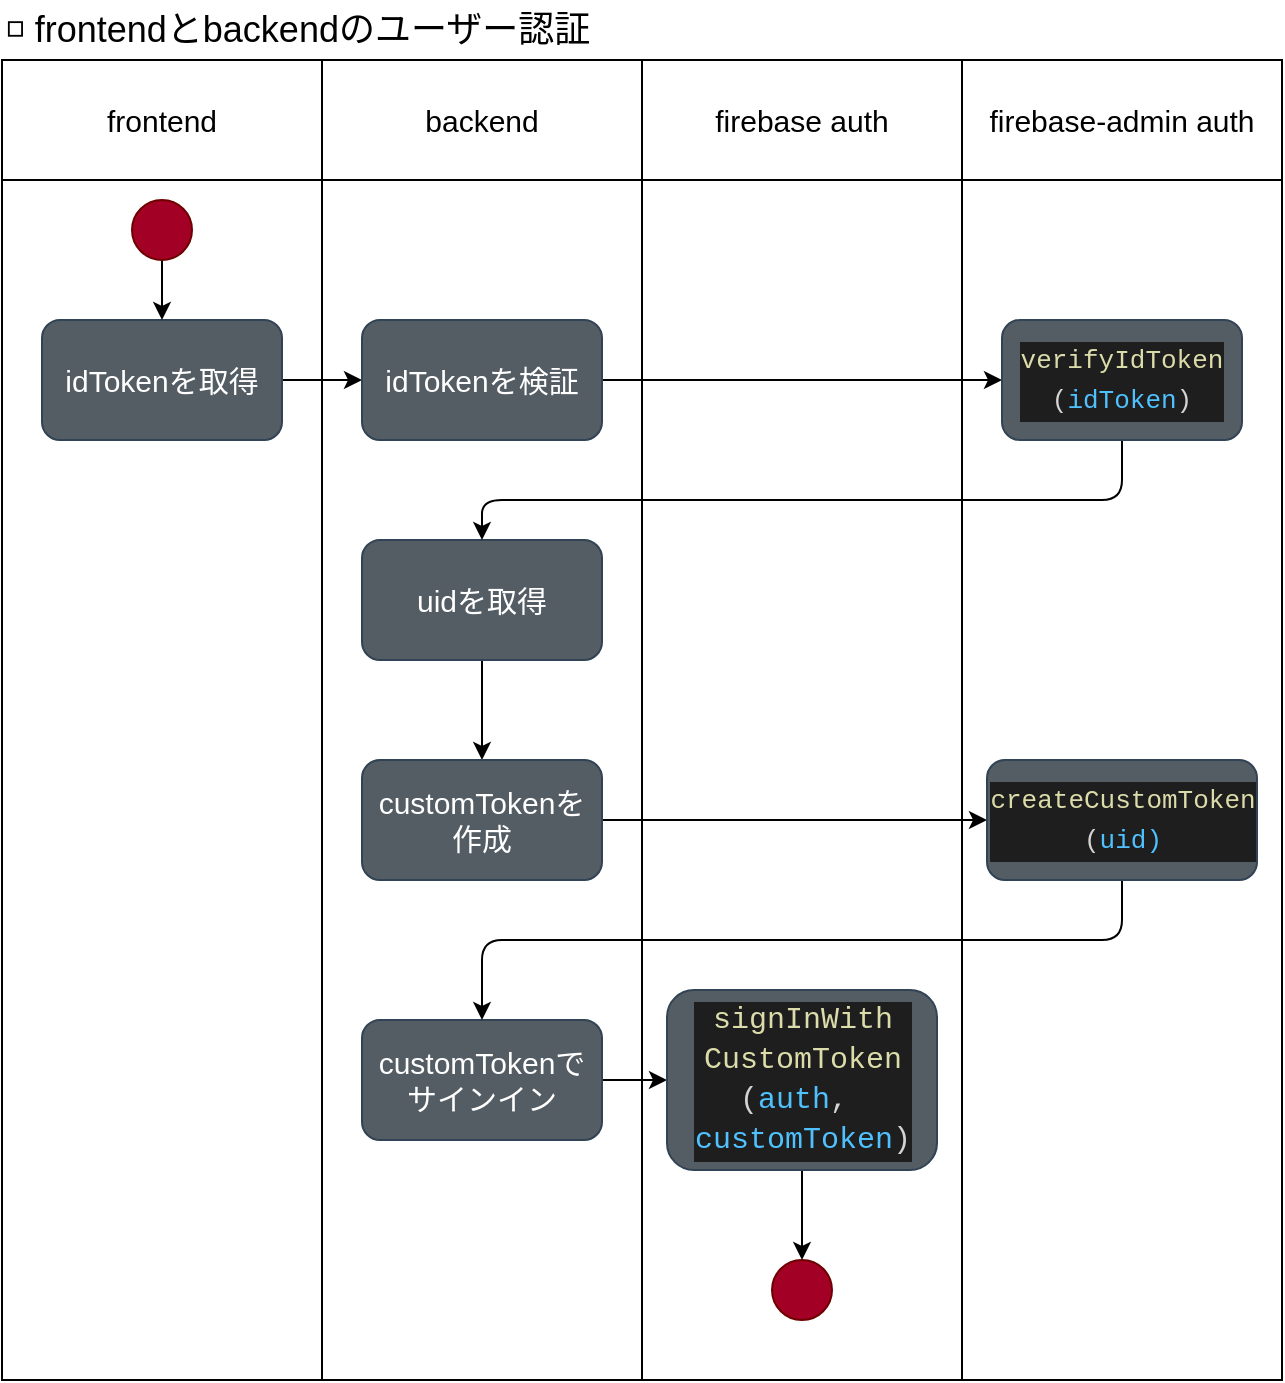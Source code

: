 <mxfile>
    <diagram id="z8kBm7TspygcvmiUF80F" name="ページ1">
        <mxGraphModel dx="840" dy="1090" grid="1" gridSize="10" guides="1" tooltips="1" connect="1" arrows="1" fold="1" page="1" pageScale="1" pageWidth="827" pageHeight="1169" math="0" shadow="0">
            <root>
                <mxCell id="0"/>
                <mxCell id="1" parent="0"/>
                <mxCell id="22" value="frontend" style="rounded=0;whiteSpace=wrap;html=1;fontSize=15;" parent="1" vertex="1">
                    <mxGeometry x="70" y="420" width="160" height="60" as="geometry"/>
                </mxCell>
                <mxCell id="26" value="firebase-admin auth" style="rounded=0;whiteSpace=wrap;html=1;fontSize=15;" parent="1" vertex="1">
                    <mxGeometry x="550" y="420" width="160" height="60" as="geometry"/>
                </mxCell>
                <mxCell id="27" value="firebase auth" style="rounded=0;whiteSpace=wrap;html=1;fontSize=15;" parent="1" vertex="1">
                    <mxGeometry x="390" y="420" width="160" height="60" as="geometry"/>
                </mxCell>
                <mxCell id="28" value="backend" style="rounded=0;whiteSpace=wrap;html=1;fontSize=15;" parent="1" vertex="1">
                    <mxGeometry x="230" y="420" width="160" height="60" as="geometry"/>
                </mxCell>
                <mxCell id="29" value="" style="rounded=0;whiteSpace=wrap;html=1;" parent="1" vertex="1">
                    <mxGeometry x="70" y="480" width="160" height="600" as="geometry"/>
                </mxCell>
                <mxCell id="30" value="" style="rounded=0;whiteSpace=wrap;html=1;" parent="1" vertex="1">
                    <mxGeometry x="550" y="480" width="160" height="600" as="geometry"/>
                </mxCell>
                <mxCell id="31" value="" style="rounded=0;whiteSpace=wrap;html=1;" parent="1" vertex="1">
                    <mxGeometry x="390" y="480" width="160" height="600" as="geometry"/>
                </mxCell>
                <mxCell id="32" value="" style="rounded=0;whiteSpace=wrap;html=1;" parent="1" vertex="1">
                    <mxGeometry x="230" y="480" width="160" height="600" as="geometry"/>
                </mxCell>
                <mxCell id="42" style="edgeStyle=none;html=1;exitX=1;exitY=0.5;exitDx=0;exitDy=0;entryX=0;entryY=0.5;entryDx=0;entryDy=0;fontSize=15;" parent="1" source="35" target="40" edge="1">
                    <mxGeometry relative="1" as="geometry"/>
                </mxCell>
                <mxCell id="35" value="idTokenを取得" style="rounded=1;whiteSpace=wrap;html=1;fontSize=15;fillColor=#545c64;fontColor=#ffffff;strokeColor=#314354;" parent="1" vertex="1">
                    <mxGeometry x="90" y="550" width="120" height="60" as="geometry"/>
                </mxCell>
                <mxCell id="39" style="edgeStyle=none;html=1;exitX=0.5;exitY=1;exitDx=0;exitDy=0;fontSize=15;" parent="1" source="36" target="35" edge="1">
                    <mxGeometry relative="1" as="geometry"/>
                </mxCell>
                <mxCell id="36" value="" style="ellipse;whiteSpace=wrap;html=1;aspect=fixed;fontSize=15;fillColor=#a20025;fontColor=#ffffff;strokeColor=#6F0000;" parent="1" vertex="1">
                    <mxGeometry x="135" y="490" width="30" height="30" as="geometry"/>
                </mxCell>
                <mxCell id="49" style="edgeStyle=none;html=1;exitX=1;exitY=0.5;exitDx=0;exitDy=0;fontSize=15;" parent="1" source="40" target="48" edge="1">
                    <mxGeometry relative="1" as="geometry"/>
                </mxCell>
                <mxCell id="40" value="idTokenを検証" style="rounded=1;whiteSpace=wrap;html=1;fontSize=15;fillColor=#545c64;fontColor=#ffffff;strokeColor=#314354;" parent="1" vertex="1">
                    <mxGeometry x="250" y="550" width="120" height="60" as="geometry"/>
                </mxCell>
                <mxCell id="46" style="edgeStyle=none;html=1;exitX=0.5;exitY=1;exitDx=0;exitDy=0;entryX=0.5;entryY=0;entryDx=0;entryDy=0;fontSize=15;" parent="1" source="43" target="45" edge="1">
                    <mxGeometry relative="1" as="geometry"/>
                </mxCell>
                <mxCell id="43" value="uidを取得&lt;span style=&quot;color: rgba(0, 0, 0, 0); font-family: monospace; font-size: 0px; text-align: start;&quot;&gt;%3CmxGraphModel%3E%3Croot%3E%3CmxCell%20id%3D%220%22%2F%3E%3CmxCell%20id%3D%221%22%20parent%3D%220%22%2F%3E%3CmxCell%20id%3D%222%22%20value%3D%22idToken%E3%82%92%E6%A4%9C%E8%A8%BC%22%20style%3D%22rounded%3D1%3BwhiteSpace%3Dwrap%3Bhtml%3D1%3BfontSize%3D15%3BfillColor%3D%23545c64%3BfontColor%3D%23ffffff%3BstrokeColor%3D%23314354%3B%22%20vertex%3D%221%22%20parent%3D%221%22%3E%3CmxGeometry%20x%3D%22260%22%20y%3D%221130%22%20width%3D%22120%22%20height%3D%2260%22%20as%3D%22geometry%22%2F%3E%3C%2FmxCell%3E%3C%2Froot%3E%3C%2FmxGraphModel%3E&lt;/span&gt;" style="rounded=1;whiteSpace=wrap;html=1;fontSize=15;fillColor=#545c64;fontColor=#ffffff;strokeColor=#314354;" parent="1" vertex="1">
                    <mxGeometry x="250" y="660" width="120" height="60" as="geometry"/>
                </mxCell>
                <mxCell id="51" style="edgeStyle=none;html=1;exitX=1;exitY=0.5;exitDx=0;exitDy=0;entryX=0;entryY=0.5;entryDx=0;entryDy=0;fontSize=15;" parent="1" source="45" edge="1">
                    <mxGeometry relative="1" as="geometry">
                        <mxPoint x="562.5" y="800" as="targetPoint"/>
                    </mxGeometry>
                </mxCell>
                <mxCell id="45" value="customTokenを作成" style="rounded=1;whiteSpace=wrap;html=1;fontSize=15;fillColor=#545c64;fontColor=#ffffff;strokeColor=#314354;" parent="1" vertex="1">
                    <mxGeometry x="250" y="770" width="120" height="60" as="geometry"/>
                </mxCell>
                <mxCell id="50" style="edgeStyle=none;html=1;exitX=0.5;exitY=1;exitDx=0;exitDy=0;entryX=0.5;entryY=0;entryDx=0;entryDy=0;fontSize=15;" parent="1" source="48" target="43" edge="1">
                    <mxGeometry relative="1" as="geometry">
                        <Array as="points">
                            <mxPoint x="630" y="640"/>
                            <mxPoint x="310" y="640"/>
                        </Array>
                    </mxGeometry>
                </mxCell>
                <mxCell id="48" value="&lt;div style=&quot;color: rgb(212, 212, 212); background-color: rgb(30, 30, 30); font-family: Menlo, Monaco, &amp;quot;Courier New&amp;quot;, monospace; font-size: 13px; line-height: 20px;&quot;&gt;&lt;span style=&quot;color: #dcdcaa;&quot;&gt;verifyIdToken&lt;br&gt;&lt;/span&gt;(&lt;span style=&quot;color: #4fc1ff;&quot;&gt;idToken&lt;/span&gt;)&lt;/div&gt;" style="rounded=1;whiteSpace=wrap;html=1;fontSize=15;fillColor=#545c64;fontColor=#ffffff;strokeColor=#314354;" parent="1" vertex="1">
                    <mxGeometry x="570" y="550" width="120" height="60" as="geometry"/>
                </mxCell>
                <mxCell id="58" style="edgeStyle=none;html=1;exitX=1;exitY=0.5;exitDx=0;exitDy=0;fontSize=15;" parent="1" source="53" target="57" edge="1">
                    <mxGeometry relative="1" as="geometry"/>
                </mxCell>
                <mxCell id="53" value="customTokenで&lt;br&gt;サインイン" style="rounded=1;whiteSpace=wrap;html=1;fontSize=15;fillColor=#545c64;fontColor=#ffffff;strokeColor=#314354;" parent="1" vertex="1">
                    <mxGeometry x="250" y="900" width="120" height="60" as="geometry"/>
                </mxCell>
                <mxCell id="54" style="edgeStyle=none;html=1;exitX=0.5;exitY=1;exitDx=0;exitDy=0;entryX=0.5;entryY=0;entryDx=0;entryDy=0;fontSize=15;" parent="1" target="53" edge="1">
                    <mxGeometry relative="1" as="geometry">
                        <mxPoint x="630" y="830" as="sourcePoint"/>
                        <mxPoint x="310.0" y="880" as="targetPoint"/>
                        <Array as="points">
                            <mxPoint x="630" y="860"/>
                            <mxPoint x="310" y="860"/>
                        </Array>
                    </mxGeometry>
                </mxCell>
                <mxCell id="56" value="&lt;div style=&quot;color: rgb(212, 212, 212); background-color: rgb(30, 30, 30); font-family: Menlo, Monaco, &amp;quot;Courier New&amp;quot;, monospace; font-size: 13px; line-height: 20px;&quot;&gt;&lt;span style=&quot;color: #dcdcaa;&quot;&gt;createCustomToken&lt;br&gt;&lt;/span&gt;(&lt;span style=&quot;color: #4fc1ff;&quot;&gt;uid)&lt;/span&gt;&lt;/div&gt;" style="rounded=1;whiteSpace=wrap;html=1;fontSize=15;fillColor=#545c64;fontColor=#ffffff;strokeColor=#314354;" parent="1" vertex="1">
                    <mxGeometry x="562.5" y="770" width="135" height="60" as="geometry"/>
                </mxCell>
                <mxCell id="60" style="edgeStyle=none;html=1;exitX=0.5;exitY=1;exitDx=0;exitDy=0;fontSize=15;" parent="1" source="57" target="59" edge="1">
                    <mxGeometry relative="1" as="geometry"/>
                </mxCell>
                <mxCell id="57" value="&lt;div style=&quot;color: rgb(212, 212, 212); background-color: rgb(30, 30, 30); font-family: Menlo, Monaco, &amp;quot;Courier New&amp;quot;, monospace; font-size: 15px; line-height: 20px;&quot;&gt;&lt;span style=&quot;color: rgb(220, 220, 170); font-size: 15px;&quot;&gt;signInWith&lt;br&gt;CustomToken&lt;br style=&quot;font-size: 15px;&quot;&gt;&lt;/span&gt;(&lt;span style=&quot;color: rgb(79, 193, 255); font-size: 15px;&quot;&gt;auth&lt;/span&gt;,&amp;nbsp;&lt;/div&gt;&lt;div style=&quot;color: rgb(212, 212, 212); background-color: rgb(30, 30, 30); font-family: Menlo, Monaco, &amp;quot;Courier New&amp;quot;, monospace; font-size: 15px; line-height: 20px;&quot;&gt;&lt;span style=&quot;color: rgb(79, 193, 255); font-size: 15px;&quot;&gt;customToken&lt;/span&gt;)&lt;/div&gt;" style="rounded=1;whiteSpace=wrap;html=1;fontSize=15;fillColor=#545c64;fontColor=#ffffff;strokeColor=#314354;" parent="1" vertex="1">
                    <mxGeometry x="402.5" y="885" width="135" height="90" as="geometry"/>
                </mxCell>
                <mxCell id="59" value="" style="ellipse;whiteSpace=wrap;html=1;aspect=fixed;fontSize=15;fillColor=#a20025;fontColor=#ffffff;strokeColor=#6F0000;" parent="1" vertex="1">
                    <mxGeometry x="455" y="1020" width="30" height="30" as="geometry"/>
                </mxCell>
                <mxCell id="70" value="◽️ frontendとbackendのユーザー認証" style="text;html=1;strokeColor=none;fillColor=none;align=left;verticalAlign=middle;whiteSpace=wrap;rounded=0;fontSize=18;" parent="1" vertex="1">
                    <mxGeometry x="70" y="390" width="480" height="30" as="geometry"/>
                </mxCell>
            </root>
        </mxGraphModel>
    </diagram>
</mxfile>